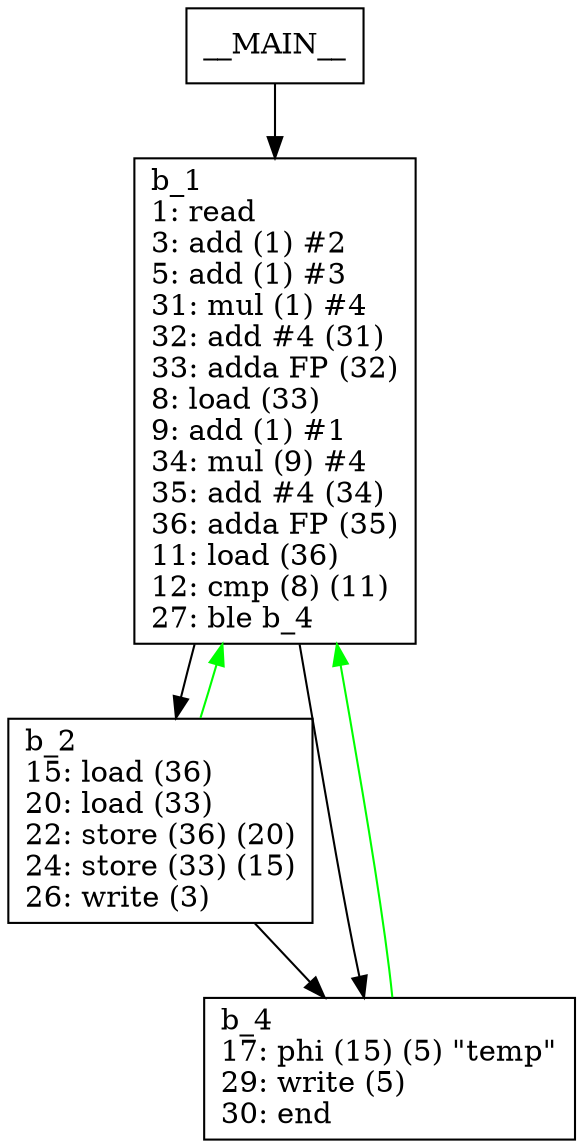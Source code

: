 digraph Computation {
node [shape=box];
__MAIN__ -> b_1;
b_1 [label="b_1\l1: read\l3: add (1) #2\l5: add (1) #3\l31: mul (1) #4\l32: add #4 (31)\l33: adda FP (32)\l8: load (33)\l9: add (1) #1\l34: mul (9) #4\l35: add #4 (34)\l36: adda FP (35)\l11: load (36)\l12: cmp (8) (11)\l27: ble b_4\l"]
b_1 -> b_2;
b_2 [label="b_2\l15: load (36)\l20: load (33)\l22: store (36) (20)\l24: store (33) (15)\l26: write (3)\l"]
b_2 -> b_4;
b_4 [label="b_4\l17: phi (15) (5) \"temp\"\l29: write (5)\l30: end\l"]
b_4 -> b_1[color="green"];
b_2 -> b_1[color="green"];
b_1 -> b_4;
}